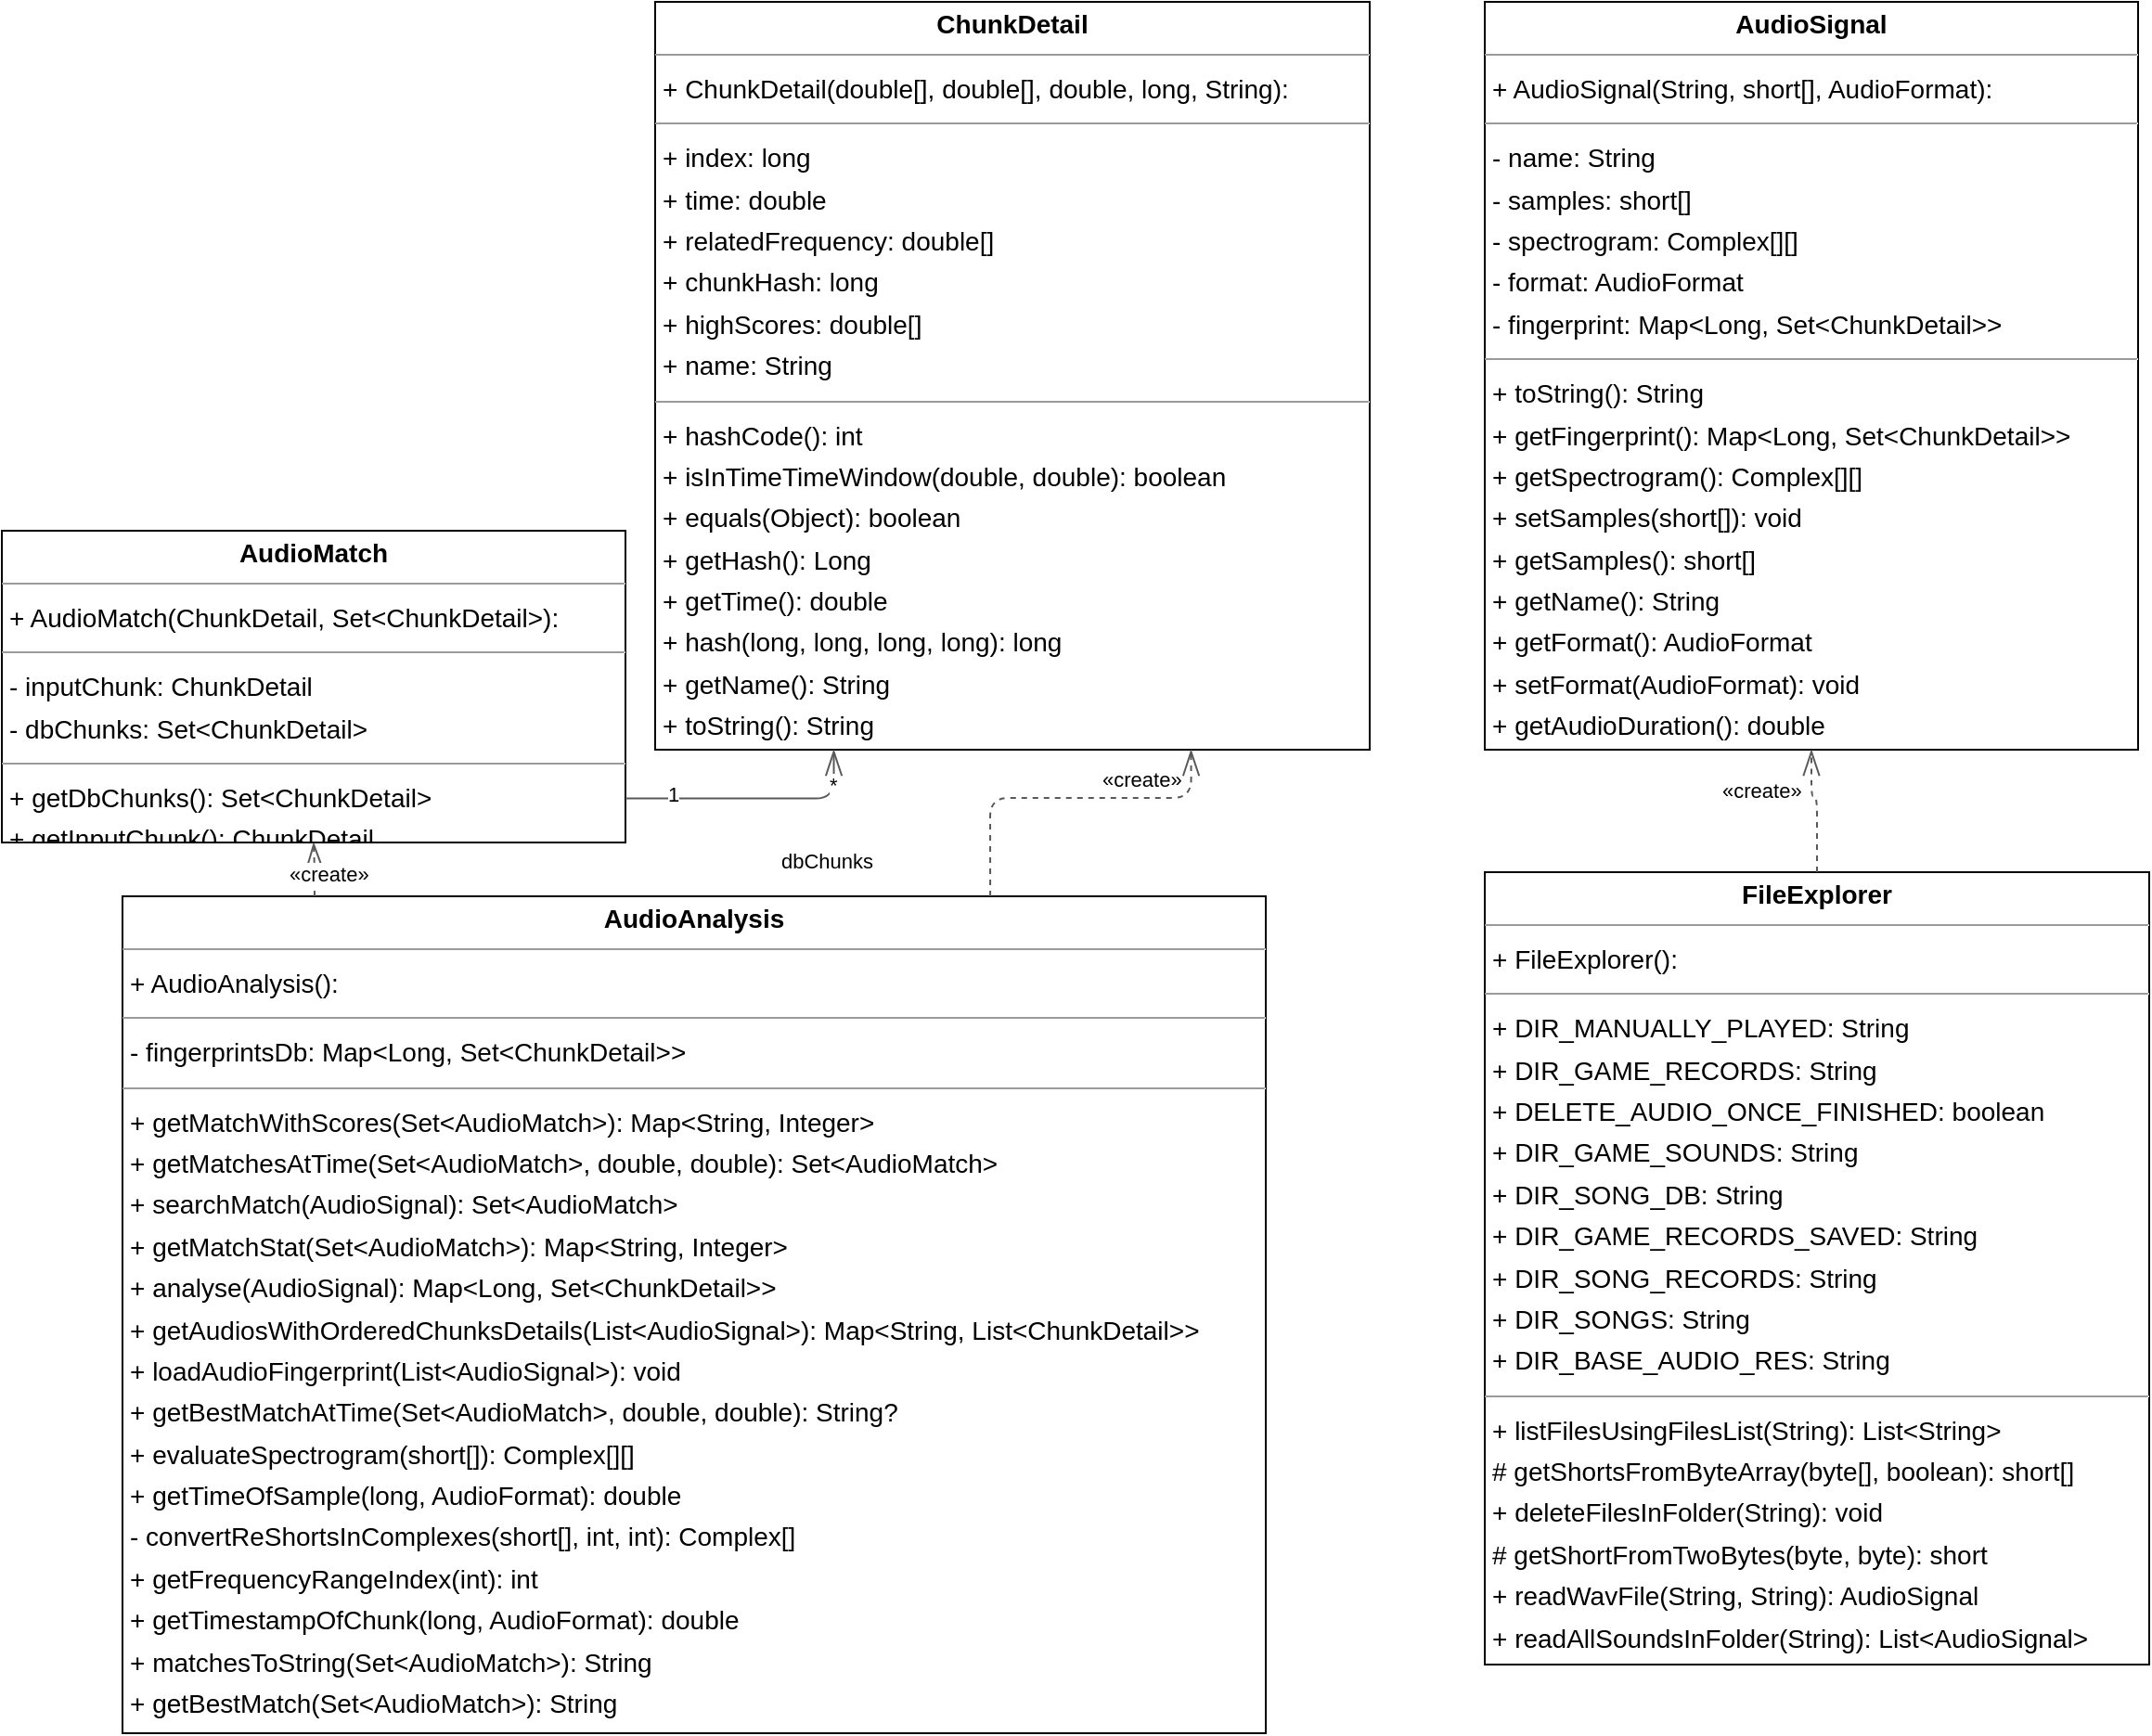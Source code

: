 <mxGraphModel dx="0" dy="0" grid="1" gridSize="10" guides="1" tooltips="1" connect="1" arrows="1" fold="1" page="0" pageScale="1" background="none" math="0" shadow="0">
  <root>
    <mxCell id="0" />
    <mxCell id="1" parent="0" />
    <mxCell id="node2" parent="1" vertex="1" value="&lt;p style=&quot;margin:0px;margin-top:4px;text-align:center;&quot;&gt;&lt;b&gt;AudioAnalysis&lt;/b&gt;&lt;/p&gt;&lt;hr size=&quot;1&quot;/&gt;&lt;p style=&quot;margin:0 0 0 4px;line-height:1.6;&quot;&gt;+ AudioAnalysis(): &lt;/p&gt;&lt;hr size=&quot;1&quot;/&gt;&lt;p style=&quot;margin:0 0 0 4px;line-height:1.6;&quot;&gt;- fingerprintsDb: Map&amp;lt;Long, Set&amp;lt;ChunkDetail&amp;gt;&amp;gt;&lt;/p&gt;&lt;hr size=&quot;1&quot;/&gt;&lt;p style=&quot;margin:0 0 0 4px;line-height:1.6;&quot;&gt;+ getMatchWithScores(Set&amp;lt;AudioMatch&amp;gt;): Map&amp;lt;String, Integer&amp;gt;&lt;br/&gt;+ getMatchesAtTime(Set&amp;lt;AudioMatch&amp;gt;, double, double): Set&amp;lt;AudioMatch&amp;gt;&lt;br/&gt;+ searchMatch(AudioSignal): Set&amp;lt;AudioMatch&amp;gt;&lt;br/&gt;+ getMatchStat(Set&amp;lt;AudioMatch&amp;gt;): Map&amp;lt;String, Integer&amp;gt;&lt;br/&gt;+ analyse(AudioSignal): Map&amp;lt;Long, Set&amp;lt;ChunkDetail&amp;gt;&amp;gt;&lt;br/&gt;+ getAudiosWithOrderedChunksDetails(List&amp;lt;AudioSignal&amp;gt;): Map&amp;lt;String, List&amp;lt;ChunkDetail&amp;gt;&amp;gt;&lt;br/&gt;+ loadAudioFingerprint(List&amp;lt;AudioSignal&amp;gt;): void&lt;br/&gt;+ getBestMatchAtTime(Set&amp;lt;AudioMatch&amp;gt;, double, double): String?&lt;br/&gt;+ evaluateSpectrogram(short[]): Complex[][]&lt;br/&gt;+ getTimeOfSample(long, AudioFormat): double&lt;br/&gt;- convertReShortsInComplexes(short[], int, int): Complex[]&lt;br/&gt;+ getFrequencyRangeIndex(int): int&lt;br/&gt;+ getTimestampOfChunk(long, AudioFormat): double&lt;br/&gt;+ matchesToString(Set&amp;lt;AudioMatch&amp;gt;): String&lt;br/&gt;+ getBestMatch(Set&amp;lt;AudioMatch&amp;gt;): String&lt;/p&gt;" style="verticalAlign=top;align=left;overflow=fill;fontSize=14;fontFamily=Helvetica;html=1;rounded=0;shadow=0;comic=0;labelBackgroundColor=none;strokeWidth=1;">
      <mxGeometry x="-148" y="362" width="616" height="451" as="geometry" />
    </mxCell>
    <mxCell id="node1" parent="1" vertex="1" value="&lt;p style=&quot;margin:0px;margin-top:4px;text-align:center;&quot;&gt;&lt;b&gt;AudioMatch&lt;/b&gt;&lt;/p&gt;&lt;hr size=&quot;1&quot;/&gt;&lt;p style=&quot;margin:0 0 0 4px;line-height:1.6;&quot;&gt;+ AudioMatch(ChunkDetail, Set&amp;lt;ChunkDetail&amp;gt;): &lt;/p&gt;&lt;hr size=&quot;1&quot;/&gt;&lt;p style=&quot;margin:0 0 0 4px;line-height:1.6;&quot;&gt;- inputChunk: ChunkDetail&lt;br/&gt;- dbChunks: Set&amp;lt;ChunkDetail&amp;gt;&lt;/p&gt;&lt;hr size=&quot;1&quot;/&gt;&lt;p style=&quot;margin:0 0 0 4px;line-height:1.6;&quot;&gt;+ getDbChunks(): Set&amp;lt;ChunkDetail&amp;gt;&lt;br/&gt;+ getInputChunk(): ChunkDetail&lt;br/&gt;+ toString(): String&lt;/p&gt;" style="verticalAlign=top;align=left;overflow=fill;fontSize=14;fontFamily=Helvetica;html=1;rounded=0;shadow=0;comic=0;labelBackgroundColor=none;strokeWidth=1;">
      <mxGeometry x="-213" y="165" width="336" height="168" as="geometry" />
    </mxCell>
    <mxCell id="node0" parent="1" vertex="1" value="&lt;p style=&quot;margin:0px;margin-top:4px;text-align:center;&quot;&gt;&lt;b&gt;AudioSignal&lt;/b&gt;&lt;/p&gt;&lt;hr size=&quot;1&quot;/&gt;&lt;p style=&quot;margin:0 0 0 4px;line-height:1.6;&quot;&gt;+ AudioSignal(String, short[], AudioFormat): &lt;/p&gt;&lt;hr size=&quot;1&quot;/&gt;&lt;p style=&quot;margin:0 0 0 4px;line-height:1.6;&quot;&gt;- name: String&lt;br/&gt;- samples: short[]&lt;br/&gt;- spectrogram: Complex[][]&lt;br/&gt;- format: AudioFormat&lt;br/&gt;- fingerprint: Map&amp;lt;Long, Set&amp;lt;ChunkDetail&amp;gt;&amp;gt;&lt;/p&gt;&lt;hr size=&quot;1&quot;/&gt;&lt;p style=&quot;margin:0 0 0 4px;line-height:1.6;&quot;&gt;+ toString(): String&lt;br/&gt;+ getFingerprint(): Map&amp;lt;Long, Set&amp;lt;ChunkDetail&amp;gt;&amp;gt;&lt;br/&gt;+ getSpectrogram(): Complex[][]&lt;br/&gt;+ setSamples(short[]): void&lt;br/&gt;+ getSamples(): short[]&lt;br/&gt;+ getName(): String&lt;br/&gt;+ getFormat(): AudioFormat&lt;br/&gt;+ setFormat(AudioFormat): void&lt;br/&gt;+ getAudioDuration(): double&lt;/p&gt;" style="verticalAlign=top;align=left;overflow=fill;fontSize=14;fontFamily=Helvetica;html=1;rounded=0;shadow=0;comic=0;labelBackgroundColor=none;strokeWidth=1;">
      <mxGeometry x="586" y="-120" width="352" height="403" as="geometry" />
    </mxCell>
    <mxCell id="node3" parent="1" vertex="1" value="&lt;p style=&quot;margin:0px;margin-top:4px;text-align:center;&quot;&gt;&lt;b&gt;ChunkDetail&lt;/b&gt;&lt;/p&gt;&lt;hr size=&quot;1&quot;/&gt;&lt;p style=&quot;margin:0 0 0 4px;line-height:1.6;&quot;&gt;+ ChunkDetail(double[], double[], double, long, String): &lt;/p&gt;&lt;hr size=&quot;1&quot;/&gt;&lt;p style=&quot;margin:0 0 0 4px;line-height:1.6;&quot;&gt;+ index: long&lt;br/&gt;+ time: double&lt;br/&gt;+ relatedFrequency: double[]&lt;br/&gt;+ chunkHash: long&lt;br/&gt;+ highScores: double[]&lt;br/&gt;+ name: String&lt;/p&gt;&lt;hr size=&quot;1&quot;/&gt;&lt;p style=&quot;margin:0 0 0 4px;line-height:1.6;&quot;&gt;+ hashCode(): int&lt;br/&gt;+ isInTimeTimeWindow(double, double): boolean&lt;br/&gt;+ equals(Object): boolean&lt;br/&gt;+ getHash(): Long&lt;br/&gt;+ getTime(): double&lt;br/&gt;+ hash(long, long, long, long): long&lt;br/&gt;+ getName(): String&lt;br/&gt;+ toString(): String&lt;/p&gt;" style="verticalAlign=top;align=left;overflow=fill;fontSize=14;fontFamily=Helvetica;html=1;rounded=0;shadow=0;comic=0;labelBackgroundColor=none;strokeWidth=1;">
      <mxGeometry x="139" y="-120" width="385" height="403" as="geometry" />
    </mxCell>
    <mxCell id="node4" parent="1" vertex="1" value="&lt;p style=&quot;margin:0px;margin-top:4px;text-align:center;&quot;&gt;&lt;b&gt;FileExplorer&lt;/b&gt;&lt;/p&gt;&lt;hr size=&quot;1&quot;/&gt;&lt;p style=&quot;margin:0 0 0 4px;line-height:1.6;&quot;&gt;+ FileExplorer(): &lt;/p&gt;&lt;hr size=&quot;1&quot;/&gt;&lt;p style=&quot;margin:0 0 0 4px;line-height:1.6;&quot;&gt;+ DIR_MANUALLY_PLAYED: String&lt;br/&gt;+ DIR_GAME_RECORDS: String&lt;br/&gt;+ DELETE_AUDIO_ONCE_FINISHED: boolean&lt;br/&gt;+ DIR_GAME_SOUNDS: String&lt;br/&gt;+ DIR_SONG_DB: String&lt;br/&gt;+ DIR_GAME_RECORDS_SAVED: String&lt;br/&gt;+ DIR_SONG_RECORDS: String&lt;br/&gt;+ DIR_SONGS: String&lt;br/&gt;+ DIR_BASE_AUDIO_RES: String&lt;/p&gt;&lt;hr size=&quot;1&quot;/&gt;&lt;p style=&quot;margin:0 0 0 4px;line-height:1.6;&quot;&gt;+ listFilesUsingFilesList(String): List&amp;lt;String&amp;gt;&lt;br/&gt;# getShortsFromByteArray(byte[], boolean): short[]&lt;br/&gt;+ deleteFilesInFolder(String): void&lt;br/&gt;# getShortFromTwoBytes(byte, byte): short&lt;br/&gt;+ readWavFile(String, String): AudioSignal&lt;br/&gt;+ readAllSoundsInFolder(String): List&amp;lt;AudioSignal&amp;gt;&lt;/p&gt;" style="verticalAlign=top;align=left;overflow=fill;fontSize=14;fontFamily=Helvetica;html=1;rounded=0;shadow=0;comic=0;labelBackgroundColor=none;strokeWidth=1;">
      <mxGeometry x="586" y="349" width="358" height="427" as="geometry" />
    </mxCell>
    <mxCell id="edge0" edge="1" value="" parent="1" source="node2" target="node1" style="html=1;rounded=1;edgeStyle=orthogonalEdgeStyle;dashed=1;startArrow=none;endArrow=openThin;endSize=12;strokeColor=#595959;exitX=0.168;exitY=0.000;exitDx=0;exitDy=0;entryX=0.500;entryY=1.000;entryDx=0;entryDy=0;">
      <mxGeometry width="50" height="50" relative="1" as="geometry">
        <Array as="points" />
      </mxGeometry>
    </mxCell>
    <mxCell id="label2" parent="edge0" vertex="1" connectable="0" value="«create»" style="edgeLabel;resizable=0;html=1;align=left;verticalAlign=top;strokeColor=default;">
      <mxGeometry x="-60" y="337" as="geometry" />
    </mxCell>
    <mxCell id="edge1" edge="1" value="" parent="1" source="node2" target="node3" style="html=1;rounded=1;edgeStyle=orthogonalEdgeStyle;dashed=1;startArrow=none;endArrow=openThin;endSize=12;strokeColor=#595959;exitX=0.759;exitY=0.000;exitDx=0;exitDy=0;entryX=0.750;entryY=1.000;entryDx=0;entryDy=0;">
      <mxGeometry width="50" height="50" relative="1" as="geometry">
        <Array as="points">
          <mxPoint x="319" y="309" />
          <mxPoint x="428" y="309" />
        </Array>
      </mxGeometry>
    </mxCell>
    <mxCell id="label8" parent="edge1" vertex="1" connectable="0" value="«create»" style="edgeLabel;resizable=0;html=1;align=left;verticalAlign=top;strokeColor=default;">
      <mxGeometry x="378" y="286" as="geometry" />
    </mxCell>
    <mxCell id="edge2" edge="1" value="" parent="1" source="node1" target="node3" style="html=1;rounded=1;edgeStyle=orthogonalEdgeStyle;dashed=0;startArrow=diamondThinstartSize=12;endArrow=openThin;endSize=12;strokeColor=#595959;exitX=1.000;exitY=0.859;exitDx=0;exitDy=0;entryX=0.250;entryY=1.000;entryDx=0;entryDy=0;">
      <mxGeometry width="50" height="50" relative="1" as="geometry">
        <Array as="points">
          <mxPoint x="235" y="309" />
        </Array>
      </mxGeometry>
    </mxCell>
    <mxCell id="label12" parent="edge2" vertex="1" connectable="0" value="1" style="edgeLabel;resizable=0;html=1;align=left;verticalAlign=top;strokeColor=default;">
      <mxGeometry x="144" y="294" as="geometry" />
    </mxCell>
    <mxCell id="label16" parent="edge2" vertex="1" connectable="0" value="*" style="edgeLabel;resizable=0;html=1;align=left;verticalAlign=top;strokeColor=default;">
      <mxGeometry x="231" y="289" as="geometry" />
    </mxCell>
    <mxCell id="label17" parent="edge2" vertex="1" connectable="0" value="dbChunks" style="edgeLabel;resizable=0;html=1;align=left;verticalAlign=top;strokeColor=default;">
      <mxGeometry x="205" y="330" as="geometry" />
    </mxCell>
    <mxCell id="edge3" edge="1" value="" parent="1" source="node4" target="node0" style="html=1;rounded=1;edgeStyle=orthogonalEdgeStyle;dashed=1;startArrow=none;endArrow=openThin;endSize=12;strokeColor=#595959;exitX=0.500;exitY=0.000;exitDx=0;exitDy=0;entryX=0.500;entryY=1.000;entryDx=0;entryDy=0;">
      <mxGeometry width="50" height="50" relative="1" as="geometry">
        <Array as="points">
          <mxPoint x="765" y="308" />
          <mxPoint x="762" y="308" />
        </Array>
      </mxGeometry>
    </mxCell>
    <mxCell id="label20" parent="edge3" vertex="1" connectable="0" value="«create»" style="edgeLabel;resizable=0;html=1;align=left;verticalAlign=top;strokeColor=default;">
      <mxGeometry x="712" y="292" as="geometry" />
    </mxCell>
  </root>
</mxGraphModel>